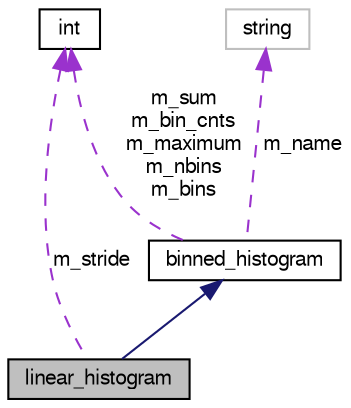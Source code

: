 digraph G
{
  bgcolor="transparent";
  edge [fontname="FreeSans",fontsize="10",labelfontname="FreeSans",labelfontsize="10"];
  node [fontname="FreeSans",fontsize="10",shape=record];
  Node1 [label="linear_histogram",height=0.2,width=0.4,color="black", fillcolor="grey75", style="filled" fontcolor="black"];
  Node2 -> Node1 [dir=back,color="midnightblue",fontsize="10",style="solid",fontname="FreeSans"];
  Node2 [label="binned_histogram",height=0.2,width=0.4,color="black",URL="$classbinned__histogram.html"];
  Node3 -> Node2 [dir=back,color="darkorchid3",fontsize="10",style="dashed",label="m_sum\nm_bin_cnts\nm_maximum\nm_nbins\nm_bins",fontname="FreeSans"];
  Node3 [label="int",height=0.2,width=0.4,color="black",URL="$classint.html"];
  Node4 -> Node2 [dir=back,color="darkorchid3",fontsize="10",style="dashed",label="m_name",fontname="FreeSans"];
  Node4 [label="string",height=0.2,width=0.4,color="grey75"];
  Node3 -> Node1 [dir=back,color="darkorchid3",fontsize="10",style="dashed",label="m_stride",fontname="FreeSans"];
}
